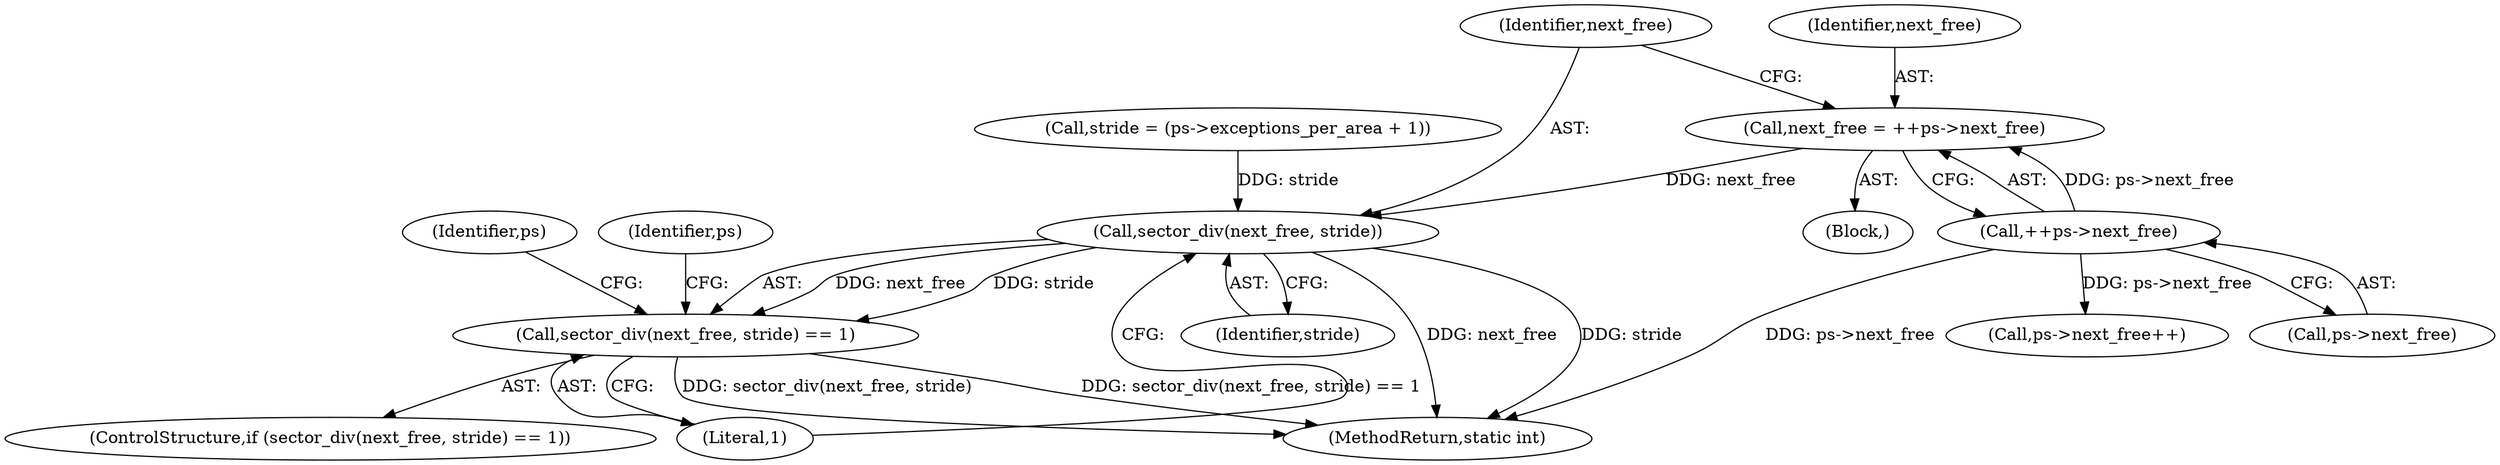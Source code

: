 digraph "1_linux_e9c6a182649f4259db704ae15a91ac820e63b0ca@API" {
"1000152" [label="(Call,next_free = ++ps->next_free)"];
"1000154" [label="(Call,++ps->next_free)"];
"1000160" [label="(Call,sector_div(next_free, stride))"];
"1000159" [label="(Call,sector_div(next_free, stride) == 1)"];
"1000155" [label="(Call,ps->next_free)"];
"1000154" [label="(Call,++ps->next_free)"];
"1000161" [label="(Identifier,next_free)"];
"1000105" [label="(Block,)"];
"1000153" [label="(Identifier,next_free)"];
"1000158" [label="(ControlStructure,if (sector_div(next_free, stride) == 1))"];
"1000171" [label="(Identifier,ps)"];
"1000166" [label="(Identifier,ps)"];
"1000160" [label="(Call,sector_div(next_free, stride))"];
"1000152" [label="(Call,next_free = ++ps->next_free)"];
"1000159" [label="(Call,sector_div(next_free, stride) == 1)"];
"1000175" [label="(MethodReturn,static int)"];
"1000164" [label="(Call,ps->next_free++)"];
"1000163" [label="(Literal,1)"];
"1000162" [label="(Identifier,stride)"];
"1000145" [label="(Call,stride = (ps->exceptions_per_area + 1))"];
"1000152" -> "1000105"  [label="AST: "];
"1000152" -> "1000154"  [label="CFG: "];
"1000153" -> "1000152"  [label="AST: "];
"1000154" -> "1000152"  [label="AST: "];
"1000161" -> "1000152"  [label="CFG: "];
"1000154" -> "1000152"  [label="DDG: ps->next_free"];
"1000152" -> "1000160"  [label="DDG: next_free"];
"1000154" -> "1000155"  [label="CFG: "];
"1000155" -> "1000154"  [label="AST: "];
"1000154" -> "1000175"  [label="DDG: ps->next_free"];
"1000154" -> "1000164"  [label="DDG: ps->next_free"];
"1000160" -> "1000159"  [label="AST: "];
"1000160" -> "1000162"  [label="CFG: "];
"1000161" -> "1000160"  [label="AST: "];
"1000162" -> "1000160"  [label="AST: "];
"1000163" -> "1000160"  [label="CFG: "];
"1000160" -> "1000175"  [label="DDG: stride"];
"1000160" -> "1000175"  [label="DDG: next_free"];
"1000160" -> "1000159"  [label="DDG: next_free"];
"1000160" -> "1000159"  [label="DDG: stride"];
"1000145" -> "1000160"  [label="DDG: stride"];
"1000159" -> "1000158"  [label="AST: "];
"1000159" -> "1000163"  [label="CFG: "];
"1000163" -> "1000159"  [label="AST: "];
"1000166" -> "1000159"  [label="CFG: "];
"1000171" -> "1000159"  [label="CFG: "];
"1000159" -> "1000175"  [label="DDG: sector_div(next_free, stride) == 1"];
"1000159" -> "1000175"  [label="DDG: sector_div(next_free, stride)"];
}
